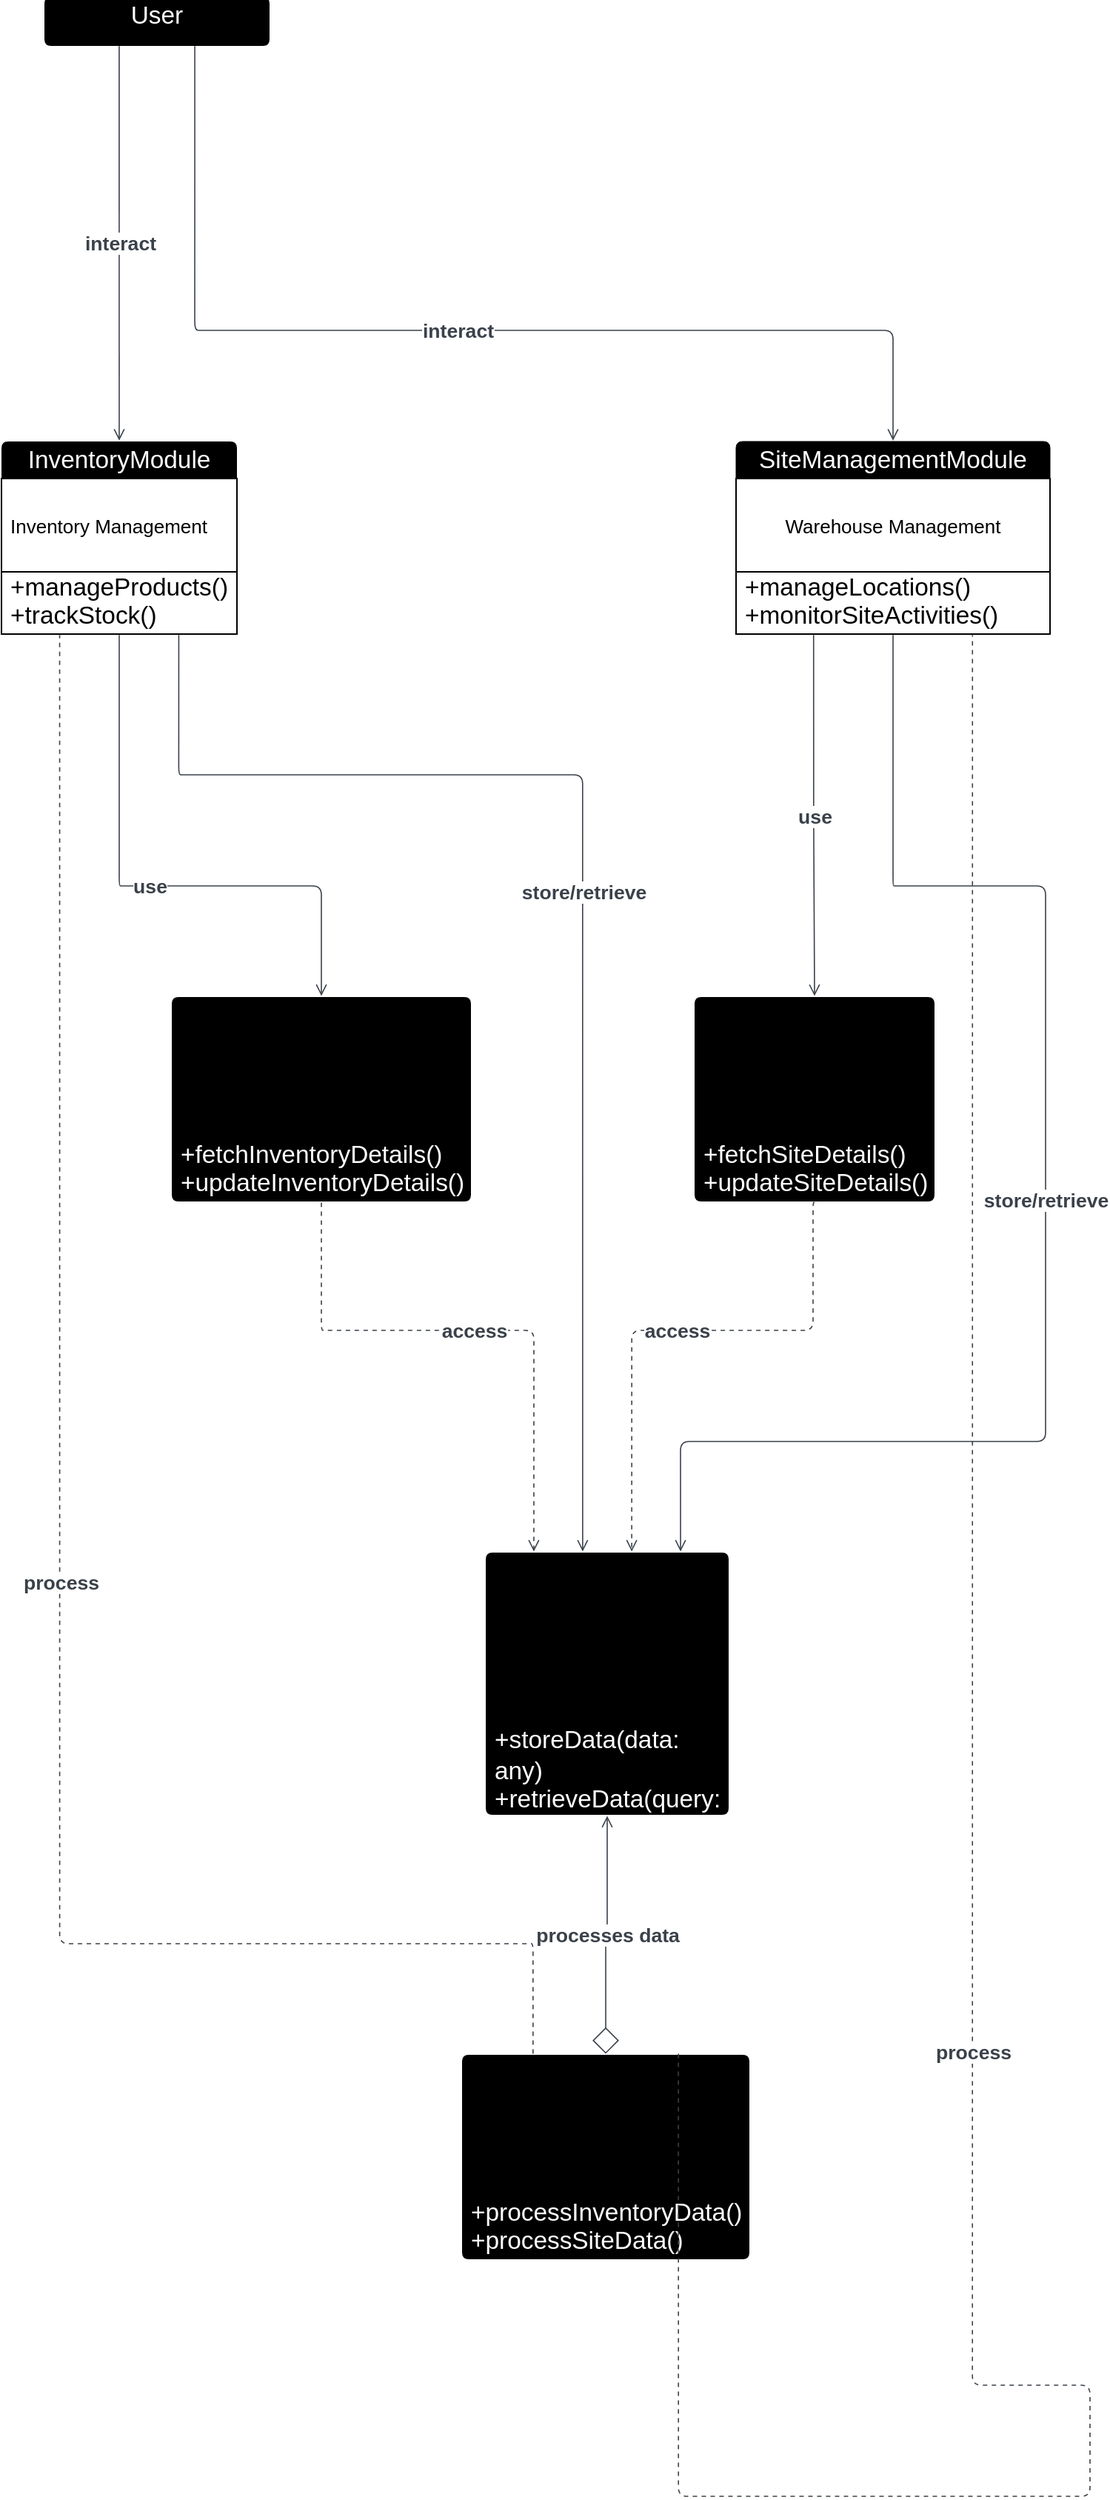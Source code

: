 <mxfile version="26.0.6">
  <diagram name="Page-1" id="_Mx9L74P1TqhOMbyEyTF">
    <mxGraphModel dx="2528" dy="1979" grid="1" gridSize="10" guides="1" tooltips="1" connect="1" arrows="1" fold="1" page="1" pageScale="1" pageWidth="850" pageHeight="1100" math="0" shadow="0">
      <root>
        <mxCell id="0" />
        <mxCell id="1" parent="0" />
        <mxCell id="BrvUMdT3Bba3vBlwz_pk-45" value="User" style="html=1;overflow=block;blockSpacing=1;swimlane;childLayout=stackLayout;horizontal=1;horizontalStack=0;resizeParent=1;resizeParentMax=0;resizeLast=0;collapsible=0;fontStyle=0;marginBottom=0;swimlaneFillColor=#unset;startSize=25;whiteSpace=wrap;fontSize=16.7;spacing=0;strokeColor=#unset;rounded=1;absoluteArcSize=1;arcSize=9;fillColor=#unset;strokeWidth=NaN;fontColor=light-dark(#ffffff, #ededed);labelBackgroundColor=none;verticalAlign=middle;" vertex="1" parent="1">
          <mxGeometry x="-591" y="-1017" width="152" height="33" as="geometry" />
        </mxCell>
        <mxCell id="BrvUMdT3Bba3vBlwz_pk-49" value="InventoryModule" style="html=1;overflow=block;blockSpacing=1;swimlane;childLayout=stackLayout;horizontal=1;horizontalStack=0;resizeParent=1;resizeParentMax=0;resizeLast=0;collapsible=0;fontStyle=0;marginBottom=0;swimlaneFillColor=#unset;startSize=25;whiteSpace=wrap;fontSize=16.7;spacing=0;strokeColor=#unset;rounded=1;absoluteArcSize=1;arcSize=9;fillColor=#unset;strokeWidth=NaN;fontColor=light-dark(#ffffff, #ededed);" vertex="1" parent="1">
          <mxGeometry x="-620" y="-717" width="159" height="130" as="geometry" />
        </mxCell>
        <mxCell id="BrvUMdT3Bba3vBlwz_pk-50" value="Inventory Management" style="part=1;html=1;resizeHeight=0;verticalAlign=middle;spacingLeft=4;spacingRight=4;overflow=hidden;rotatable=0;points=[[0,0.5],[1,0.5]];portConstraint=eastwest;swimlaneFillColor=#unset;whiteSpace=wrap;fontSize=13;align=left;" vertex="1" parent="BrvUMdT3Bba3vBlwz_pk-49">
          <mxGeometry y="25" width="159" height="63" as="geometry" />
        </mxCell>
        <mxCell id="BrvUMdT3Bba3vBlwz_pk-52" value="&lt;div style=&quot;display: flex; justify-content: flex-start; text-align: left; align-items: baseline; font-size: 0; line-height: 1.25;margin-top: -2px;&quot;&gt;&lt;span&gt;&lt;span style=&quot;font-size:16.7px;&quot;&gt;+manageProducts()&#xa;&lt;/span&gt;&lt;/span&gt;&lt;/div&gt;&lt;div style=&quot;display: flex; justify-content: flex-start; text-align: left; align-items: baseline; font-size: 0; line-height: 1.25;margin-top: -2px;&quot;&gt;&lt;span&gt;&lt;span style=&quot;font-size:16.7px;&quot;&gt;+trackStock()&lt;/span&gt;&lt;/span&gt;&lt;/div&gt;" style="part=1;html=1;resizeHeight=0;verticalAlign=middle;spacingLeft=4;spacingRight=4;overflow=hidden;rotatable=0;points=[[0,0.5],[1,0.5]];portConstraint=eastwest;swimlaneFillColor=#unset;whiteSpace=wrap;fontSize=16.7;align=left;" vertex="1" parent="BrvUMdT3Bba3vBlwz_pk-49">
          <mxGeometry y="88" width="159" height="42" as="geometry" />
        </mxCell>
        <mxCell id="BrvUMdT3Bba3vBlwz_pk-53" value="SiteManagementModule" style="html=1;overflow=block;blockSpacing=1;swimlane;childLayout=stackLayout;horizontal=1;horizontalStack=0;resizeParent=1;resizeParentMax=0;resizeLast=0;collapsible=0;fontStyle=0;marginBottom=0;swimlaneFillColor=#unset;startSize=25;whiteSpace=wrap;fontSize=16.7;spacing=0;rounded=1;absoluteArcSize=1;arcSize=9;strokeWidth=NaN;fillColor=#000000;fontColor=light-dark(#ffffff, #ededed);" vertex="1" parent="1">
          <mxGeometry x="-124" y="-717" width="212" height="130" as="geometry" />
        </mxCell>
        <mxCell id="BrvUMdT3Bba3vBlwz_pk-54" value="Warehouse Management" style="part=1;html=1;resizeHeight=0;verticalAlign=middle;spacingLeft=4;spacingRight=4;overflow=hidden;rotatable=0;points=[[0,0.5],[1,0.5]];portConstraint=eastwest;swimlaneFillColor=#unset;whiteSpace=wrap;fontSize=13;align=center;" vertex="1" parent="BrvUMdT3Bba3vBlwz_pk-53">
          <mxGeometry y="25" width="212" height="63" as="geometry" />
        </mxCell>
        <mxCell id="BrvUMdT3Bba3vBlwz_pk-56" value="&lt;div style=&quot;display: flex; justify-content: flex-start; text-align: left; align-items: baseline; font-size: 0; line-height: 1.25;margin-top: -2px;&quot;&gt;&lt;span&gt;&lt;span style=&quot;font-size:16.7px;&quot;&gt;+manageLocations()&#xa;&lt;/span&gt;&lt;/span&gt;&lt;/div&gt;&lt;div style=&quot;display: flex; justify-content: flex-start; text-align: left; align-items: baseline; font-size: 0; line-height: 1.25;margin-top: -2px;&quot;&gt;&lt;span&gt;&lt;span style=&quot;font-size:16.7px;&quot;&gt;+monitorSiteActivities()&lt;/span&gt;&lt;/span&gt;&lt;/div&gt;" style="part=1;html=1;resizeHeight=0;verticalAlign=middle;spacingLeft=4;spacingRight=4;overflow=hidden;rotatable=0;points=[[0,0.5],[1,0.5]];portConstraint=eastwest;swimlaneFillColor=#unset;whiteSpace=wrap;fontSize=16.7;align=left;" vertex="1" parent="BrvUMdT3Bba3vBlwz_pk-53">
          <mxGeometry y="88" width="212" height="42" as="geometry" />
        </mxCell>
        <mxCell id="BrvUMdT3Bba3vBlwz_pk-57" value="Database" style="html=1;overflow=block;blockSpacing=1;swimlane;childLayout=stackLayout;horizontal=1;horizontalStack=0;resizeParent=1;resizeParentMax=0;resizeLast=0;collapsible=0;fontStyle=0;marginBottom=0;swimlaneFillColor=#unset;startSize=25;whiteSpace=wrap;fontSize=16.7;spacing=0;strokeColor=#unset;rounded=1;absoluteArcSize=1;arcSize=9;fillColor=#unset;strokeWidth=NaN;" vertex="1" parent="1">
          <mxGeometry x="-293" y="33" width="164" height="177" as="geometry" />
        </mxCell>
        <mxCell id="BrvUMdT3Bba3vBlwz_pk-58" value="" style="part=1;html=1;resizeHeight=0;strokeColor=none;fillColor=none;verticalAlign=middle;spacingLeft=4;spacingRight=4;overflow=hidden;rotatable=0;points=[[0,0.5],[1,0.5]];portConstraint=eastwest;swimlaneFillColor=#unset;whiteSpace=wrap;fontSize=13;align=left;fontColor=light-dark(#ffffff, #ededed);" vertex="1" parent="BrvUMdT3Bba3vBlwz_pk-57">
          <mxGeometry y="25" width="164" height="83" as="geometry" />
        </mxCell>
        <mxCell id="BrvUMdT3Bba3vBlwz_pk-59" value="" style="line;strokeWidth=1;fillColor=none;align=left;verticalAlign=middle;spacingTop=-1;spacingLeft=3;spacingRight=3;rotatable=0;labelPosition=right;points=[];portConstraint=eastwest;" vertex="1" parent="BrvUMdT3Bba3vBlwz_pk-57">
          <mxGeometry y="108" width="164" height="8" as="geometry" />
        </mxCell>
        <mxCell id="BrvUMdT3Bba3vBlwz_pk-60" value="&lt;div style=&quot;display: flex; justify-content: flex-start; text-align: left; align-items: baseline; font-size: 0; line-height: 1.25;margin-top: -2px;&quot;&gt;&lt;span&gt;&lt;span style=&quot;font-size:16.7px;&quot;&gt;+storeData(data: any)&#xa;&lt;/span&gt;&lt;/span&gt;&lt;/div&gt;&lt;div style=&quot;display: flex; justify-content: flex-start; text-align: left; align-items: baseline; font-size: 0; line-height: 1.25;margin-top: -2px;&quot;&gt;&lt;span&gt;&lt;span style=&quot;font-size:16.7px;&quot;&gt;+retrieveData(query: any): any&lt;/span&gt;&lt;/span&gt;&lt;/div&gt;" style="part=1;html=1;resizeHeight=0;strokeColor=none;fillColor=none;verticalAlign=middle;spacingLeft=4;spacingRight=4;overflow=hidden;rotatable=0;points=[[0,0.5],[1,0.5]];portConstraint=eastwest;swimlaneFillColor=#unset;whiteSpace=wrap;fontSize=16.7;align=left;fontColor=light-dark(#ffffff, #ededed);" vertex="1" parent="BrvUMdT3Bba3vBlwz_pk-57">
          <mxGeometry y="116" width="164" height="61" as="geometry" />
        </mxCell>
        <mxCell id="BrvUMdT3Bba3vBlwz_pk-61" value="DataProcessing" style="html=1;overflow=block;blockSpacing=1;swimlane;childLayout=stackLayout;horizontal=1;horizontalStack=0;resizeParent=1;resizeParentMax=0;resizeLast=0;collapsible=0;fontStyle=0;marginBottom=0;swimlaneFillColor=#unset;startSize=25;whiteSpace=wrap;fontSize=16.7;spacing=0;strokeColor=#unset;rounded=1;absoluteArcSize=1;arcSize=9;fillColor=#unset;strokeWidth=NaN;" vertex="1" parent="1">
          <mxGeometry x="-309" y="372" width="194" height="138" as="geometry" />
        </mxCell>
        <mxCell id="BrvUMdT3Bba3vBlwz_pk-62" value="" style="part=1;html=1;resizeHeight=0;strokeColor=none;fillColor=none;verticalAlign=middle;spacingLeft=4;spacingRight=4;overflow=hidden;rotatable=0;points=[[0,0.5],[1,0.5]];portConstraint=eastwest;swimlaneFillColor=#unset;whiteSpace=wrap;fontSize=13;align=left;fontColor=light-dark(#ffffff, #ededed);" vertex="1" parent="BrvUMdT3Bba3vBlwz_pk-61">
          <mxGeometry y="25" width="194" height="63" as="geometry" />
        </mxCell>
        <mxCell id="BrvUMdT3Bba3vBlwz_pk-63" value="" style="line;strokeWidth=1;fillColor=none;align=left;verticalAlign=middle;spacingTop=-1;spacingLeft=3;spacingRight=3;rotatable=0;labelPosition=right;points=[];portConstraint=eastwest;" vertex="1" parent="BrvUMdT3Bba3vBlwz_pk-61">
          <mxGeometry y="88" width="194" height="8" as="geometry" />
        </mxCell>
        <mxCell id="BrvUMdT3Bba3vBlwz_pk-64" value="&lt;div style=&quot;display: flex; justify-content: flex-start; text-align: left; align-items: baseline; font-size: 0; line-height: 1.25;margin-top: -2px;&quot;&gt;&lt;span&gt;&lt;span style=&quot;font-size:16.7px;&quot;&gt;+processInventoryData()&#xa;&lt;/span&gt;&lt;/span&gt;&lt;/div&gt;&lt;div style=&quot;display: flex; justify-content: flex-start; text-align: left; align-items: baseline; font-size: 0; line-height: 1.25;margin-top: -2px;&quot;&gt;&lt;span&gt;&lt;span style=&quot;font-size:16.7px;&quot;&gt;+processSiteData()&lt;/span&gt;&lt;/span&gt;&lt;/div&gt;" style="part=1;html=1;resizeHeight=0;strokeColor=none;fillColor=none;verticalAlign=middle;spacingLeft=4;spacingRight=4;overflow=hidden;rotatable=0;points=[[0,0.5],[1,0.5]];portConstraint=eastwest;swimlaneFillColor=#unset;whiteSpace=wrap;fontSize=16.7;align=left;fontColor=light-dark(#ffffff, #ededed);" vertex="1" parent="BrvUMdT3Bba3vBlwz_pk-61">
          <mxGeometry y="96" width="194" height="42" as="geometry" />
        </mxCell>
        <mxCell id="BrvUMdT3Bba3vBlwz_pk-65" value="InventoryAPI" style="html=1;overflow=block;blockSpacing=1;swimlane;childLayout=stackLayout;horizontal=1;horizontalStack=0;resizeParent=1;resizeParentMax=0;resizeLast=0;collapsible=0;fontStyle=0;marginBottom=0;swimlaneFillColor=#unset;startSize=25;whiteSpace=wrap;fontSize=16.7;spacing=0;strokeColor=#unset;rounded=1;absoluteArcSize=1;arcSize=9;fillColor=#unset;strokeWidth=NaN;" vertex="1" parent="1">
          <mxGeometry x="-505" y="-342" width="202" height="138" as="geometry" />
        </mxCell>
        <mxCell id="BrvUMdT3Bba3vBlwz_pk-66" value="" style="part=1;html=1;resizeHeight=0;strokeColor=none;fillColor=none;verticalAlign=middle;spacingLeft=4;spacingRight=4;overflow=hidden;rotatable=0;points=[[0,0.5],[1,0.5]];portConstraint=eastwest;swimlaneFillColor=#unset;whiteSpace=wrap;fontSize=13;align=left;fontColor=light-dark(#ffffff, #ededed);" vertex="1" parent="BrvUMdT3Bba3vBlwz_pk-65">
          <mxGeometry y="25" width="202" height="63" as="geometry" />
        </mxCell>
        <mxCell id="BrvUMdT3Bba3vBlwz_pk-67" value="" style="line;strokeWidth=1;fillColor=none;align=left;verticalAlign=middle;spacingTop=-1;spacingLeft=3;spacingRight=3;rotatable=0;labelPosition=right;points=[];portConstraint=eastwest;" vertex="1" parent="BrvUMdT3Bba3vBlwz_pk-65">
          <mxGeometry y="88" width="202" height="8" as="geometry" />
        </mxCell>
        <mxCell id="BrvUMdT3Bba3vBlwz_pk-68" value="&lt;div style=&quot;display: flex; justify-content: flex-start; text-align: left; align-items: baseline; font-size: 0; line-height: 1.25;margin-top: -2px;&quot;&gt;&lt;span&gt;&lt;span style=&quot;font-size:16.7px;&quot;&gt;+fetchInventoryDetails()&#xa;&lt;/span&gt;&lt;/span&gt;&lt;/div&gt;&lt;div style=&quot;display: flex; justify-content: flex-start; text-align: left; align-items: baseline; font-size: 0; line-height: 1.25;margin-top: -2px;&quot;&gt;&lt;span&gt;&lt;span style=&quot;font-size:16.7px;&quot;&gt;+updateInventoryDetails()&lt;/span&gt;&lt;/span&gt;&lt;/div&gt;" style="part=1;html=1;resizeHeight=0;strokeColor=none;fillColor=none;verticalAlign=middle;spacingLeft=4;spacingRight=4;overflow=hidden;rotatable=0;points=[[0,0.5],[1,0.5]];portConstraint=eastwest;swimlaneFillColor=#unset;whiteSpace=wrap;fontSize=16.7;align=left;fontColor=light-dark(#ffffff, #ededed);" vertex="1" parent="BrvUMdT3Bba3vBlwz_pk-65">
          <mxGeometry y="96" width="202" height="42" as="geometry" />
        </mxCell>
        <mxCell id="BrvUMdT3Bba3vBlwz_pk-69" value="SiteAPI" style="html=1;overflow=block;blockSpacing=1;swimlane;childLayout=stackLayout;horizontal=1;horizontalStack=0;resizeParent=1;resizeParentMax=0;resizeLast=0;collapsible=0;fontStyle=0;marginBottom=0;swimlaneFillColor=#unset;startSize=25;whiteSpace=wrap;fontSize=16.7;spacing=0;strokeColor=#unset;rounded=1;absoluteArcSize=1;arcSize=9;fillColor=#unset;strokeWidth=NaN;" vertex="1" parent="1">
          <mxGeometry x="-152" y="-342" width="162" height="138" as="geometry" />
        </mxCell>
        <mxCell id="BrvUMdT3Bba3vBlwz_pk-70" value="" style="part=1;html=1;resizeHeight=0;strokeColor=none;fillColor=none;verticalAlign=middle;spacingLeft=4;spacingRight=4;overflow=hidden;rotatable=0;points=[[0,0.5],[1,0.5]];portConstraint=eastwest;swimlaneFillColor=#unset;whiteSpace=wrap;fontSize=13;align=left;fontColor=light-dark(#ffffff, #ededed);" vertex="1" parent="BrvUMdT3Bba3vBlwz_pk-69">
          <mxGeometry y="25" width="162" height="63" as="geometry" />
        </mxCell>
        <mxCell id="BrvUMdT3Bba3vBlwz_pk-71" value="" style="line;strokeWidth=1;fillColor=none;align=left;verticalAlign=middle;spacingTop=-1;spacingLeft=3;spacingRight=3;rotatable=0;labelPosition=right;points=[];portConstraint=eastwest;" vertex="1" parent="BrvUMdT3Bba3vBlwz_pk-69">
          <mxGeometry y="88" width="162" height="8" as="geometry" />
        </mxCell>
        <mxCell id="BrvUMdT3Bba3vBlwz_pk-72" value="&lt;div style=&quot;display: flex; justify-content: flex-start; text-align: left; align-items: baseline; font-size: 0; line-height: 1.25;margin-top: -2px;&quot;&gt;&lt;span&gt;&lt;span style=&quot;font-size:16.7px;&quot;&gt;+fetchSiteDetails()&#xa;&lt;/span&gt;&lt;/span&gt;&lt;/div&gt;&lt;div style=&quot;display: flex; justify-content: flex-start; text-align: left; align-items: baseline; font-size: 0; line-height: 1.25;margin-top: -2px;&quot;&gt;&lt;span&gt;&lt;span style=&quot;font-size:16.7px;&quot;&gt;+updateSiteDetails()&lt;/span&gt;&lt;/span&gt;&lt;/div&gt;" style="part=1;html=1;resizeHeight=0;strokeColor=none;fillColor=none;verticalAlign=middle;spacingLeft=4;spacingRight=4;overflow=hidden;rotatable=0;points=[[0,0.5],[1,0.5]];portConstraint=eastwest;swimlaneFillColor=#unset;whiteSpace=wrap;fontSize=16.7;align=left;fontColor=light-dark(#ffffff, #ededed);" vertex="1" parent="BrvUMdT3Bba3vBlwz_pk-69">
          <mxGeometry y="96" width="162" height="42" as="geometry" />
        </mxCell>
        <mxCell id="BrvUMdT3Bba3vBlwz_pk-73" value="" style="html=1;jettySize=18;whiteSpace=wrap;overflow=block;blockSpacing=1;fontSize=13;strokeColor=#3a414a;strokeOpacity=100;strokeWidth=0.8;rounded=1;arcSize=12;edgeStyle=orthogonalEdgeStyle;startArrow=none;endArrow=open;exitX=0.332;exitY=1.005;exitPerimeter=0;entryX=0.5;entryY=-0.005;entryPerimeter=0;lucidId=7zeLHfErgUxQ;" edge="1" parent="1" source="BrvUMdT3Bba3vBlwz_pk-45" target="BrvUMdT3Bba3vBlwz_pk-49">
          <mxGeometry width="100" height="100" relative="1" as="geometry">
            <Array as="points" />
          </mxGeometry>
        </mxCell>
        <mxCell id="BrvUMdT3Bba3vBlwz_pk-74" value="interact" style="text;html=1;resizable=0;labelBackgroundColor=default;align=center;verticalAlign=middle;fontStyle=1;fontColor=#3a414a;fontSize=13.3;" vertex="1" parent="BrvUMdT3Bba3vBlwz_pk-73">
          <mxGeometry relative="1" as="geometry" />
        </mxCell>
        <mxCell id="BrvUMdT3Bba3vBlwz_pk-75" value="" style="html=1;jettySize=18;whiteSpace=wrap;fontSize=13;strokeColor=#3a414a;strokeOpacity=100;strokeWidth=0.8;rounded=1;arcSize=12;edgeStyle=orthogonalEdgeStyle;startArrow=none;endArrow=open;exitX=0.668;exitY=1.005;exitPerimeter=0;entryX=0.5;entryY=-0.005;entryPerimeter=0;lucidId=7zeLA3QKIrLA;" edge="1" parent="1" source="BrvUMdT3Bba3vBlwz_pk-45" target="BrvUMdT3Bba3vBlwz_pk-53">
          <mxGeometry width="100" height="100" relative="1" as="geometry">
            <Array as="points">
              <mxPoint x="-485" y="-792" />
              <mxPoint x="-23" y="-792" />
            </Array>
          </mxGeometry>
        </mxCell>
        <mxCell id="BrvUMdT3Bba3vBlwz_pk-76" value="interact" style="text;html=1;resizable=0;labelBackgroundColor=default;align=center;verticalAlign=middle;fontStyle=1;fontColor=#3a414a;fontSize=13.3;" vertex="1" parent="BrvUMdT3Bba3vBlwz_pk-75">
          <mxGeometry relative="1" as="geometry" />
        </mxCell>
        <mxCell id="BrvUMdT3Bba3vBlwz_pk-77" value="" style="html=1;jettySize=18;whiteSpace=wrap;fontSize=13;strokeColor=#3a414a;strokeOpacity=100;strokeWidth=0.8;rounded=1;arcSize=12;edgeStyle=orthogonalEdgeStyle;startArrow=none;endArrow=open;exitX=0.5;exitY=1.005;exitPerimeter=0;entryX=0.5;entryY=-0.005;entryPerimeter=0;lucidId=7zeLvJ1MAAIl;" edge="1" parent="1" source="BrvUMdT3Bba3vBlwz_pk-49" target="BrvUMdT3Bba3vBlwz_pk-65">
          <mxGeometry width="100" height="100" relative="1" as="geometry">
            <Array as="points">
              <mxPoint x="-539" y="-417" />
              <mxPoint x="-405" y="-417" />
            </Array>
          </mxGeometry>
        </mxCell>
        <mxCell id="BrvUMdT3Bba3vBlwz_pk-78" value="use" style="text;html=1;resizable=0;labelBackgroundColor=default;align=center;verticalAlign=middle;fontStyle=1;fontColor=#3a414a;fontSize=13.3;" vertex="1" parent="BrvUMdT3Bba3vBlwz_pk-77">
          <mxGeometry relative="1" as="geometry" />
        </mxCell>
        <mxCell id="BrvUMdT3Bba3vBlwz_pk-79" value="" style="html=1;jettySize=18;whiteSpace=wrap;fontSize=13;strokeColor=#3a414a;strokeOpacity=100;strokeWidth=0.8;rounded=1;arcSize=12;edgeStyle=orthogonalEdgeStyle;startArrow=none;endArrow=open;exitX=0.247;exitY=1.005;exitPerimeter=0;entryX=0.5;entryY=-0.005;entryPerimeter=0;lucidId=7zeLTVhfUVep;" edge="1" parent="1" source="BrvUMdT3Bba3vBlwz_pk-53" target="BrvUMdT3Bba3vBlwz_pk-69">
          <mxGeometry width="100" height="100" relative="1" as="geometry">
            <Array as="points" />
          </mxGeometry>
        </mxCell>
        <mxCell id="BrvUMdT3Bba3vBlwz_pk-80" value="use" style="text;html=1;resizable=0;labelBackgroundColor=default;align=center;verticalAlign=middle;fontStyle=1;fontColor=#3a414a;fontSize=13.3;" vertex="1" parent="BrvUMdT3Bba3vBlwz_pk-79">
          <mxGeometry relative="1" as="geometry" />
        </mxCell>
        <mxCell id="BrvUMdT3Bba3vBlwz_pk-81" value="" style="html=1;jettySize=18;whiteSpace=wrap;fontSize=13;strokeColor=#3a414a;strokeOpacity=100;strokeWidth=0.8;rounded=1;arcSize=12;edgeStyle=orthogonalEdgeStyle;startArrow=none;endArrow=open;exitX=0.753;exitY=1.005;exitPerimeter=0;entryX=0.399;entryY=-0.004;entryPerimeter=0;lucidId=7zeLNhkvTESH;" edge="1" parent="1" source="BrvUMdT3Bba3vBlwz_pk-49" target="BrvUMdT3Bba3vBlwz_pk-57">
          <mxGeometry width="100" height="100" relative="1" as="geometry">
            <Array as="points">
              <mxPoint x="-498" y="-492" />
              <mxPoint x="-231" y="-492" />
            </Array>
          </mxGeometry>
        </mxCell>
        <mxCell id="BrvUMdT3Bba3vBlwz_pk-82" value="store/retrieve" style="text;html=1;resizable=0;labelBackgroundColor=default;align=center;verticalAlign=middle;fontStyle=1;fontColor=#3a414a;fontSize=13.3;" vertex="1" parent="BrvUMdT3Bba3vBlwz_pk-81">
          <mxGeometry relative="1" as="geometry" />
        </mxCell>
        <mxCell id="BrvUMdT3Bba3vBlwz_pk-83" value="" style="html=1;jettySize=18;whiteSpace=wrap;fontSize=13;strokeColor=#3a414a;strokeOpacity=100;strokeWidth=0.8;rounded=1;arcSize=12;edgeStyle=orthogonalEdgeStyle;startArrow=none;endArrow=open;exitX=0.5;exitY=1.005;exitPerimeter=0;entryX=0.802;entryY=-0.004;entryPerimeter=0;lucidId=7zeLQwXUn3D4;" edge="1" parent="1" source="BrvUMdT3Bba3vBlwz_pk-53" target="BrvUMdT3Bba3vBlwz_pk-57">
          <mxGeometry width="100" height="100" relative="1" as="geometry">
            <Array as="points">
              <mxPoint x="-17" y="-417" />
              <mxPoint x="85" y="-417" />
              <mxPoint x="85" y="-42" />
              <mxPoint x="-160" y="-42" />
            </Array>
          </mxGeometry>
        </mxCell>
        <mxCell id="BrvUMdT3Bba3vBlwz_pk-84" value="store/retrieve" style="text;html=1;resizable=0;labelBackgroundColor=default;align=center;verticalAlign=middle;fontStyle=1;fontColor=#3a414a;fontSize=13.3;" vertex="1" parent="BrvUMdT3Bba3vBlwz_pk-83">
          <mxGeometry relative="1" as="geometry" />
        </mxCell>
        <mxCell id="BrvUMdT3Bba3vBlwz_pk-85" value="" style="html=1;jettySize=18;whiteSpace=wrap;fontSize=13;strokeColor=#3a414a;strokeOpacity=100;dashed=1;fixDash=1;strokeWidth=0.8;rounded=1;arcSize=12;edgeStyle=orthogonalEdgeStyle;startArrow=none;endArrow=open;exitX=0.5;exitY=1.005;exitPerimeter=0;entryX=0.198;entryY=-0.004;entryPerimeter=0;lucidId=7zeL5gevFdC6;" edge="1" parent="1" source="BrvUMdT3Bba3vBlwz_pk-65" target="BrvUMdT3Bba3vBlwz_pk-57">
          <mxGeometry width="100" height="100" relative="1" as="geometry">
            <Array as="points">
              <mxPoint x="-402" y="-117" />
              <mxPoint x="-262" y="-117" />
            </Array>
          </mxGeometry>
        </mxCell>
        <mxCell id="BrvUMdT3Bba3vBlwz_pk-86" value="access" style="text;html=1;resizable=0;labelBackgroundColor=default;align=center;verticalAlign=middle;fontStyle=1;fontColor=#3a414a;fontSize=13.3;" vertex="1" parent="BrvUMdT3Bba3vBlwz_pk-85">
          <mxGeometry relative="1" as="geometry" />
        </mxCell>
        <mxCell id="BrvUMdT3Bba3vBlwz_pk-87" value="" style="html=1;jettySize=18;whiteSpace=wrap;fontSize=13;strokeColor=#3a414a;strokeOpacity=100;dashed=1;fixDash=1;strokeWidth=0.8;rounded=1;arcSize=12;edgeStyle=orthogonalEdgeStyle;startArrow=none;endArrow=open;exitX=0.5;exitY=1.005;exitPerimeter=0;entryX=0.601;entryY=-0.004;entryPerimeter=0;lucidId=7zeLAutSTpFC;" edge="1" parent="1" source="BrvUMdT3Bba3vBlwz_pk-69" target="BrvUMdT3Bba3vBlwz_pk-57">
          <mxGeometry width="100" height="100" relative="1" as="geometry">
            <Array as="points">
              <mxPoint x="-72" y="-117" />
              <mxPoint x="-194" y="-117" />
            </Array>
          </mxGeometry>
        </mxCell>
        <mxCell id="BrvUMdT3Bba3vBlwz_pk-88" value="access" style="text;html=1;resizable=0;labelBackgroundColor=default;align=center;verticalAlign=middle;fontStyle=1;fontColor=#3a414a;fontSize=13.3;" vertex="1" parent="BrvUMdT3Bba3vBlwz_pk-87">
          <mxGeometry relative="1" as="geometry" />
        </mxCell>
        <mxCell id="BrvUMdT3Bba3vBlwz_pk-89" value="" style="html=1;jettySize=18;whiteSpace=wrap;fontSize=13;strokeColor=#3a414a;strokeOpacity=100;dashed=1;fixDash=1;strokeWidth=0.8;rounded=1;arcSize=12;edgeStyle=orthogonalEdgeStyle;startArrow=none;endArrow=none;exitX=0.247;exitY=-0.005;exitPerimeter=0;entryX=0.247;entryY=1.005;entryPerimeter=0;lucidId=7zeL49J6ueDb;" edge="1" parent="1" source="BrvUMdT3Bba3vBlwz_pk-61" target="BrvUMdT3Bba3vBlwz_pk-49">
          <mxGeometry width="100" height="100" relative="1" as="geometry">
            <Array as="points">
              <mxPoint x="-263" y="297" />
              <mxPoint x="-577" y="297" />
            </Array>
          </mxGeometry>
        </mxCell>
        <mxCell id="BrvUMdT3Bba3vBlwz_pk-90" value="process" style="text;html=1;resizable=0;labelBackgroundColor=default;align=center;verticalAlign=middle;fontStyle=1;fontColor=#3a414a;fontSize=13.3;" vertex="1" parent="BrvUMdT3Bba3vBlwz_pk-89">
          <mxGeometry relative="1" as="geometry" />
        </mxCell>
        <mxCell id="BrvUMdT3Bba3vBlwz_pk-93" value="" style="html=1;jettySize=18;whiteSpace=wrap;fontSize=13;strokeColor=#3a414a;strokeOpacity=100;strokeWidth=0.8;rounded=1;arcSize=12;edgeStyle=orthogonalEdgeStyle;startArrow=open;endArrow=diamond;endFill=0;endSize=16;exitX=0.5;exitY=1.004;exitPerimeter=0;entryX=0.5;entryY=-0.005;entryPerimeter=0;lucidId=7zeLqlp~gdWx;" edge="1" parent="1" source="BrvUMdT3Bba3vBlwz_pk-57" target="BrvUMdT3Bba3vBlwz_pk-61">
          <mxGeometry width="100" height="100" relative="1" as="geometry">
            <Array as="points" />
          </mxGeometry>
        </mxCell>
        <mxCell id="BrvUMdT3Bba3vBlwz_pk-94" value="processes data" style="text;html=1;resizable=0;labelBackgroundColor=default;align=center;verticalAlign=middle;fontStyle=1;fontColor=#3a414a;fontSize=13.3;" vertex="1" parent="BrvUMdT3Bba3vBlwz_pk-93">
          <mxGeometry relative="1" as="geometry" />
        </mxCell>
        <mxCell id="BrvUMdT3Bba3vBlwz_pk-91" value="" style="html=1;jettySize=18;whiteSpace=wrap;fontSize=13;strokeColor=#3a414a;strokeOpacity=100;dashed=1;fixDash=1;strokeWidth=0.8;rounded=1;arcSize=12;edgeStyle=orthogonalEdgeStyle;startArrow=none;endArrow=none;exitX=0.753;exitY=-0.005;exitPerimeter=0;entryX=0.753;entryY=1.005;entryPerimeter=0;lucidId=7zeLjfz~3mZK;fontColor=light-dark(#ffffff, #ededed);" edge="1" parent="1" source="BrvUMdT3Bba3vBlwz_pk-61" target="BrvUMdT3Bba3vBlwz_pk-53">
          <mxGeometry width="100" height="100" relative="1" as="geometry">
            <Array as="points">
              <mxPoint x="-163" y="670" />
              <mxPoint x="115" y="670" />
              <mxPoint x="115" y="595" />
              <mxPoint x="36" y="595" />
            </Array>
          </mxGeometry>
        </mxCell>
        <mxCell id="BrvUMdT3Bba3vBlwz_pk-92" value="process" style="text;html=1;resizable=0;labelBackgroundColor=default;align=center;verticalAlign=middle;fontStyle=1;fontColor=#3a414a;fontSize=13.3;" vertex="1" parent="BrvUMdT3Bba3vBlwz_pk-91">
          <mxGeometry relative="1" as="geometry" />
        </mxCell>
      </root>
    </mxGraphModel>
  </diagram>
</mxfile>
